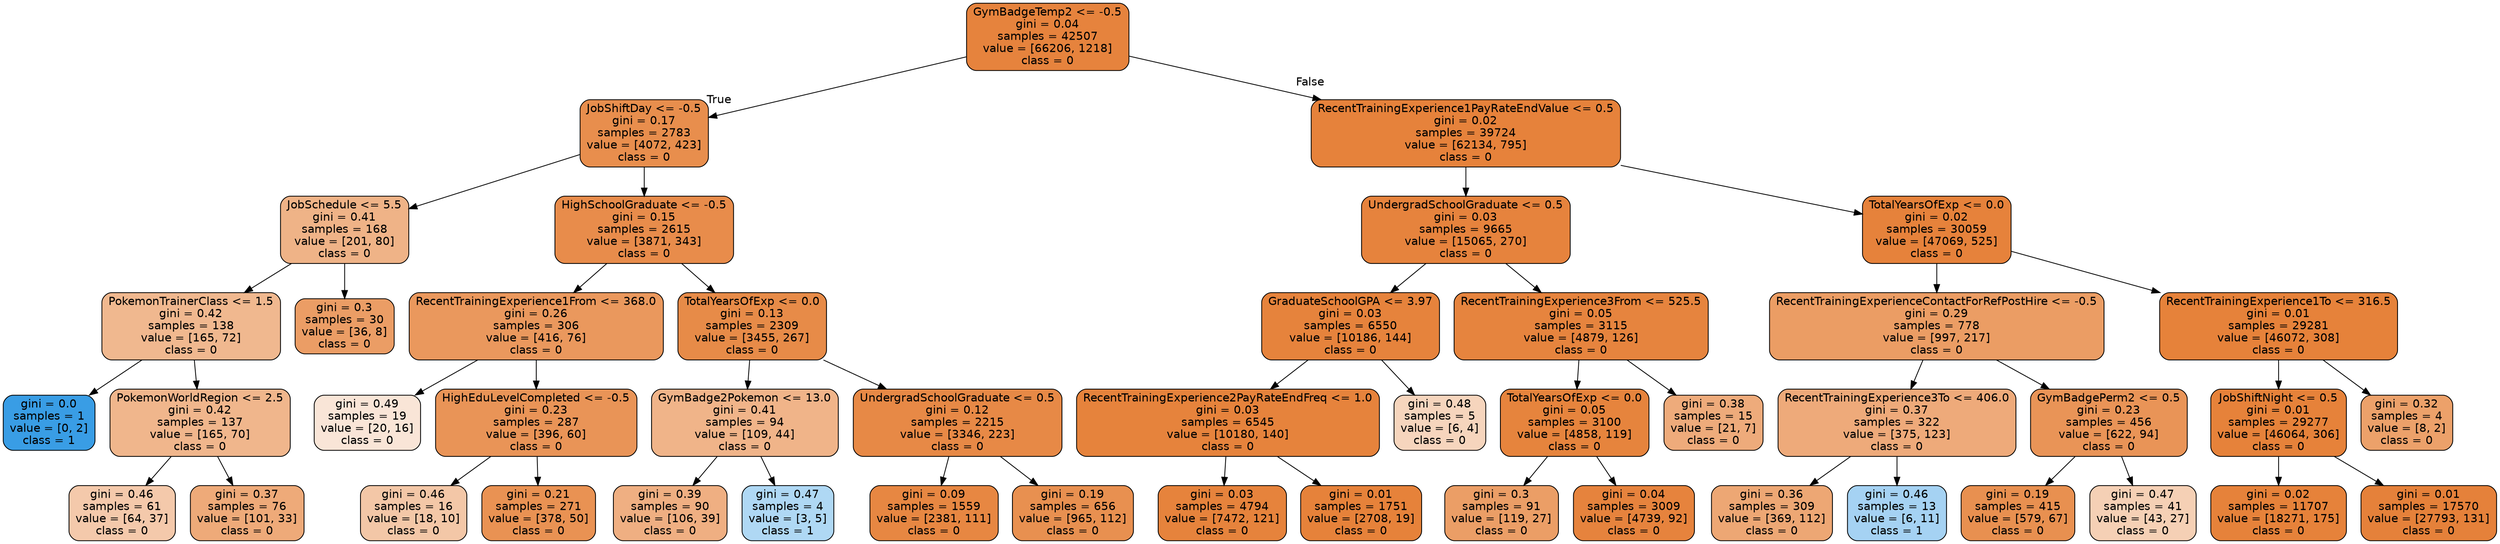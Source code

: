 digraph Tree {
node [shape=box, style="filled, rounded", color="black", fontname=helvetica] ;
edge [fontname=helvetica] ;
0 [label="GymBadgeTemp2 <= -0.5\ngini = 0.04\nsamples = 42507\nvalue = [66206, 1218]\nclass = 0", fillcolor="#e58139fa"] ;
1 [label="JobShiftDay <= -0.5\ngini = 0.17\nsamples = 2783\nvalue = [4072, 423]\nclass = 0", fillcolor="#e58139e5"] ;
0 -> 1 [labeldistance=2.5, labelangle=45, headlabel="True"] ;
2 [label="JobSchedule <= 5.5\ngini = 0.41\nsamples = 168\nvalue = [201, 80]\nclass = 0", fillcolor="#e581399a"] ;
1 -> 2 ;
3 [label="PokemonTrainerClass <= 1.5\ngini = 0.42\nsamples = 138\nvalue = [165, 72]\nclass = 0", fillcolor="#e5813990"] ;
2 -> 3 ;
4 [label="gini = 0.0\nsamples = 1\nvalue = [0, 2]\nclass = 1", fillcolor="#399de5ff"] ;
3 -> 4 ;
5 [label="PokemonWorldRegion <= 2.5\ngini = 0.42\nsamples = 137\nvalue = [165, 70]\nclass = 0", fillcolor="#e5813993"] ;
3 -> 5 ;
6 [label="gini = 0.46\nsamples = 61\nvalue = [64, 37]\nclass = 0", fillcolor="#e581396c"] ;
5 -> 6 ;
7 [label="gini = 0.37\nsamples = 76\nvalue = [101, 33]\nclass = 0", fillcolor="#e58139ac"] ;
5 -> 7 ;
8 [label="gini = 0.3\nsamples = 30\nvalue = [36, 8]\nclass = 0", fillcolor="#e58139c6"] ;
2 -> 8 ;
9 [label="HighSchoolGraduate <= -0.5\ngini = 0.15\nsamples = 2615\nvalue = [3871, 343]\nclass = 0", fillcolor="#e58139e8"] ;
1 -> 9 ;
10 [label="RecentTrainingExperience1From <= 368.0\ngini = 0.26\nsamples = 306\nvalue = [416, 76]\nclass = 0", fillcolor="#e58139d0"] ;
9 -> 10 ;
11 [label="gini = 0.49\nsamples = 19\nvalue = [20, 16]\nclass = 0", fillcolor="#e5813933"] ;
10 -> 11 ;
12 [label="HighEduLevelCompleted <= -0.5\ngini = 0.23\nsamples = 287\nvalue = [396, 60]\nclass = 0", fillcolor="#e58139d8"] ;
10 -> 12 ;
13 [label="gini = 0.46\nsamples = 16\nvalue = [18, 10]\nclass = 0", fillcolor="#e5813971"] ;
12 -> 13 ;
14 [label="gini = 0.21\nsamples = 271\nvalue = [378, 50]\nclass = 0", fillcolor="#e58139dd"] ;
12 -> 14 ;
15 [label="TotalYearsOfExp <= 0.0\ngini = 0.13\nsamples = 2309\nvalue = [3455, 267]\nclass = 0", fillcolor="#e58139eb"] ;
9 -> 15 ;
16 [label="GymBadge2Pokemon <= 13.0\ngini = 0.41\nsamples = 94\nvalue = [109, 44]\nclass = 0", fillcolor="#e5813998"] ;
15 -> 16 ;
17 [label="gini = 0.39\nsamples = 90\nvalue = [106, 39]\nclass = 0", fillcolor="#e58139a1"] ;
16 -> 17 ;
18 [label="gini = 0.47\nsamples = 4\nvalue = [3, 5]\nclass = 1", fillcolor="#399de566"] ;
16 -> 18 ;
19 [label="UndergradSchoolGraduate <= 0.5\ngini = 0.12\nsamples = 2215\nvalue = [3346, 223]\nclass = 0", fillcolor="#e58139ee"] ;
15 -> 19 ;
20 [label="gini = 0.09\nsamples = 1559\nvalue = [2381, 111]\nclass = 0", fillcolor="#e58139f3"] ;
19 -> 20 ;
21 [label="gini = 0.19\nsamples = 656\nvalue = [965, 112]\nclass = 0", fillcolor="#e58139e1"] ;
19 -> 21 ;
22 [label="RecentTrainingExperience1PayRateEndValue <= 0.5\ngini = 0.02\nsamples = 39724\nvalue = [62134, 795]\nclass = 0", fillcolor="#e58139fc"] ;
0 -> 22 [labeldistance=2.5, labelangle=-45, headlabel="False"] ;
23 [label="UndergradSchoolGraduate <= 0.5\ngini = 0.03\nsamples = 9665\nvalue = [15065, 270]\nclass = 0", fillcolor="#e58139fa"] ;
22 -> 23 ;
24 [label="GraduateSchoolGPA <= 3.97\ngini = 0.03\nsamples = 6550\nvalue = [10186, 144]\nclass = 0", fillcolor="#e58139fb"] ;
23 -> 24 ;
25 [label="RecentTrainingExperience2PayRateEndFreq <= 1.0\ngini = 0.03\nsamples = 6545\nvalue = [10180, 140]\nclass = 0", fillcolor="#e58139fb"] ;
24 -> 25 ;
26 [label="gini = 0.03\nsamples = 4794\nvalue = [7472, 121]\nclass = 0", fillcolor="#e58139fb"] ;
25 -> 26 ;
27 [label="gini = 0.01\nsamples = 1751\nvalue = [2708, 19]\nclass = 0", fillcolor="#e58139fd"] ;
25 -> 27 ;
28 [label="gini = 0.48\nsamples = 5\nvalue = [6, 4]\nclass = 0", fillcolor="#e5813955"] ;
24 -> 28 ;
29 [label="RecentTrainingExperience3From <= 525.5\ngini = 0.05\nsamples = 3115\nvalue = [4879, 126]\nclass = 0", fillcolor="#e58139f8"] ;
23 -> 29 ;
30 [label="TotalYearsOfExp <= 0.0\ngini = 0.05\nsamples = 3100\nvalue = [4858, 119]\nclass = 0", fillcolor="#e58139f9"] ;
29 -> 30 ;
31 [label="gini = 0.3\nsamples = 91\nvalue = [119, 27]\nclass = 0", fillcolor="#e58139c5"] ;
30 -> 31 ;
32 [label="gini = 0.04\nsamples = 3009\nvalue = [4739, 92]\nclass = 0", fillcolor="#e58139fa"] ;
30 -> 32 ;
33 [label="gini = 0.38\nsamples = 15\nvalue = [21, 7]\nclass = 0", fillcolor="#e58139aa"] ;
29 -> 33 ;
34 [label="TotalYearsOfExp <= 0.0\ngini = 0.02\nsamples = 30059\nvalue = [47069, 525]\nclass = 0", fillcolor="#e58139fc"] ;
22 -> 34 ;
35 [label="RecentTrainingExperienceContactForRefPostHire <= -0.5\ngini = 0.29\nsamples = 778\nvalue = [997, 217]\nclass = 0", fillcolor="#e58139c7"] ;
34 -> 35 ;
36 [label="RecentTrainingExperience3To <= 406.0\ngini = 0.37\nsamples = 322\nvalue = [375, 123]\nclass = 0", fillcolor="#e58139ab"] ;
35 -> 36 ;
37 [label="gini = 0.36\nsamples = 309\nvalue = [369, 112]\nclass = 0", fillcolor="#e58139b2"] ;
36 -> 37 ;
38 [label="gini = 0.46\nsamples = 13\nvalue = [6, 11]\nclass = 1", fillcolor="#399de574"] ;
36 -> 38 ;
39 [label="GymBadgePerm2 <= 0.5\ngini = 0.23\nsamples = 456\nvalue = [622, 94]\nclass = 0", fillcolor="#e58139d8"] ;
35 -> 39 ;
40 [label="gini = 0.19\nsamples = 415\nvalue = [579, 67]\nclass = 0", fillcolor="#e58139e1"] ;
39 -> 40 ;
41 [label="gini = 0.47\nsamples = 41\nvalue = [43, 27]\nclass = 0", fillcolor="#e581395f"] ;
39 -> 41 ;
42 [label="RecentTrainingExperience1To <= 316.5\ngini = 0.01\nsamples = 29281\nvalue = [46072, 308]\nclass = 0", fillcolor="#e58139fd"] ;
34 -> 42 ;
43 [label="JobShiftNight <= 0.5\ngini = 0.01\nsamples = 29277\nvalue = [46064, 306]\nclass = 0", fillcolor="#e58139fd"] ;
42 -> 43 ;
44 [label="gini = 0.02\nsamples = 11707\nvalue = [18271, 175]\nclass = 0", fillcolor="#e58139fd"] ;
43 -> 44 ;
45 [label="gini = 0.01\nsamples = 17570\nvalue = [27793, 131]\nclass = 0", fillcolor="#e58139fe"] ;
43 -> 45 ;
46 [label="gini = 0.32\nsamples = 4\nvalue = [8, 2]\nclass = 0", fillcolor="#e58139bf"] ;
42 -> 46 ;
}